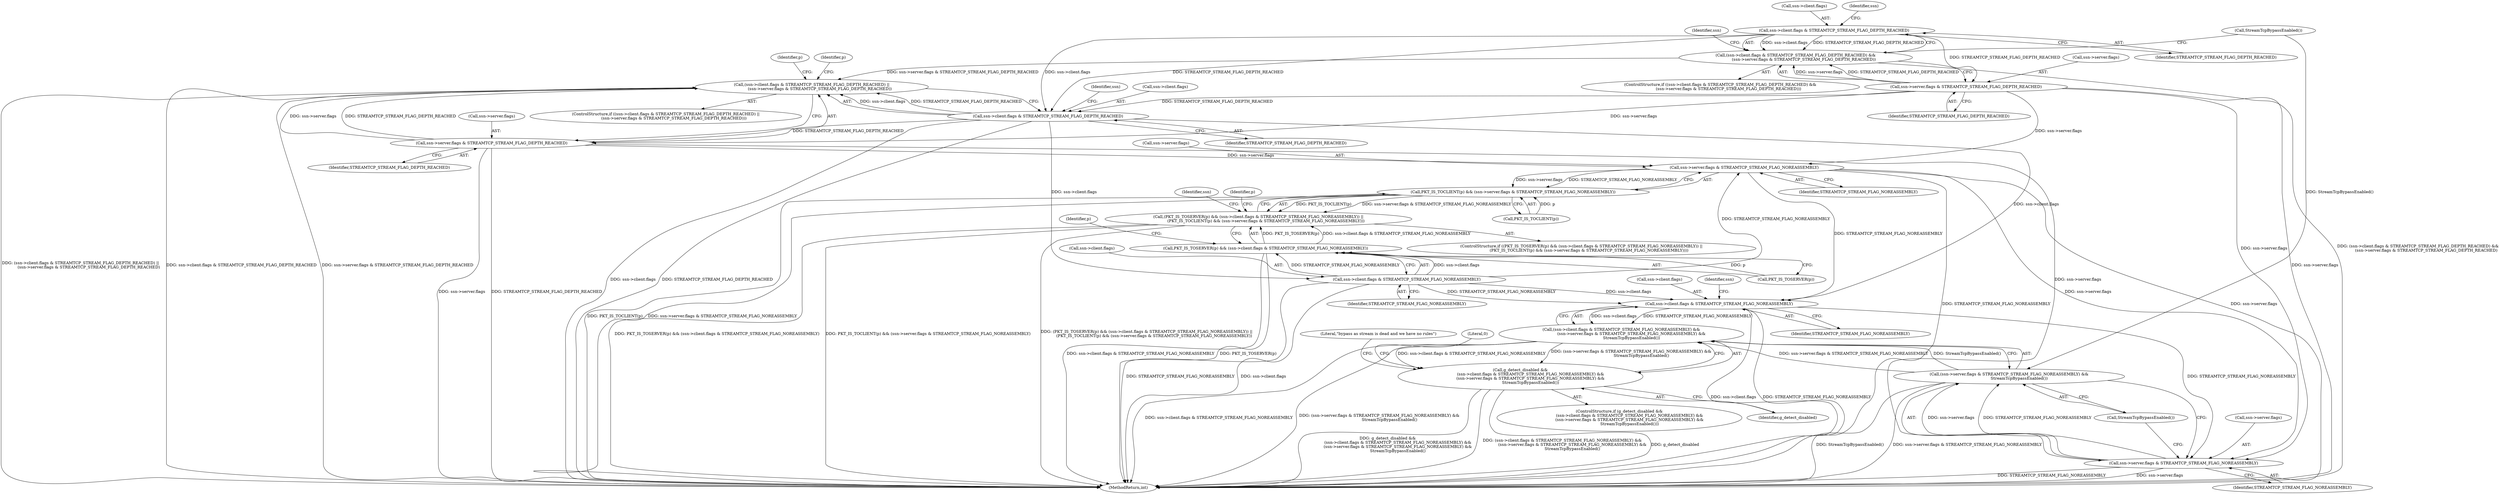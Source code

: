 digraph "0_suricata_843d0b7a10bb45627f94764a6c5d468a24143345@pointer" {
"1000609" [label="(Call,ssn->client.flags & STREAMTCP_STREAM_FLAG_DEPTH_REACHED)"];
"1000608" [label="(Call,(ssn->client.flags & STREAMTCP_STREAM_FLAG_DEPTH_REACHED) &&\n             (ssn->server.flags & STREAMTCP_STREAM_FLAG_DEPTH_REACHED))"];
"1000630" [label="(Call,(ssn->client.flags & STREAMTCP_STREAM_FLAG_DEPTH_REACHED) ||\n             (ssn->server.flags & STREAMTCP_STREAM_FLAG_DEPTH_REACHED))"];
"1000616" [label="(Call,ssn->server.flags & STREAMTCP_STREAM_FLAG_DEPTH_REACHED)"];
"1000631" [label="(Call,ssn->client.flags & STREAMTCP_STREAM_FLAG_DEPTH_REACHED)"];
"1000638" [label="(Call,ssn->server.flags & STREAMTCP_STREAM_FLAG_DEPTH_REACHED)"];
"1000666" [label="(Call,ssn->server.flags & STREAMTCP_STREAM_FLAG_NOREASSEMBLY)"];
"1000663" [label="(Call,PKT_IS_TOCLIENT(p) && (ssn->server.flags & STREAMTCP_STREAM_FLAG_NOREASSEMBLY))"];
"1000652" [label="(Call,(PKT_IS_TOSERVER(p) && (ssn->client.flags & STREAMTCP_STREAM_FLAG_NOREASSEMBLY)) ||\n            (PKT_IS_TOCLIENT(p) && (ssn->server.flags & STREAMTCP_STREAM_FLAG_NOREASSEMBLY)))"];
"1000696" [label="(Call,ssn->client.flags & STREAMTCP_STREAM_FLAG_NOREASSEMBLY)"];
"1000695" [label="(Call,(ssn->client.flags & STREAMTCP_STREAM_FLAG_NOREASSEMBLY) &&\n                (ssn->server.flags & STREAMTCP_STREAM_FLAG_NOREASSEMBLY) &&\n                StreamTcpBypassEnabled())"];
"1000693" [label="(Call,g_detect_disabled &&\n                (ssn->client.flags & STREAMTCP_STREAM_FLAG_NOREASSEMBLY) &&\n                (ssn->server.flags & STREAMTCP_STREAM_FLAG_NOREASSEMBLY) &&\n                StreamTcpBypassEnabled())"];
"1000704" [label="(Call,ssn->server.flags & STREAMTCP_STREAM_FLAG_NOREASSEMBLY)"];
"1000703" [label="(Call,(ssn->server.flags & STREAMTCP_STREAM_FLAG_NOREASSEMBLY) &&\n                StreamTcpBypassEnabled())"];
"1000656" [label="(Call,ssn->client.flags & STREAMTCP_STREAM_FLAG_NOREASSEMBLY)"];
"1000653" [label="(Call,PKT_IS_TOSERVER(p) && (ssn->client.flags & STREAMTCP_STREAM_FLAG_NOREASSEMBLY))"];
"1000637" [label="(Identifier,STREAMTCP_STREAM_FLAG_DEPTH_REACHED)"];
"1000693" [label="(Call,g_detect_disabled &&\n                (ssn->client.flags & STREAMTCP_STREAM_FLAG_NOREASSEMBLY) &&\n                (ssn->server.flags & STREAMTCP_STREAM_FLAG_NOREASSEMBLY) &&\n                StreamTcpBypassEnabled())"];
"1000616" [label="(Call,ssn->server.flags & STREAMTCP_STREAM_FLAG_DEPTH_REACHED)"];
"1000609" [label="(Call,ssn->client.flags & STREAMTCP_STREAM_FLAG_DEPTH_REACHED)"];
"1000676" [label="(Identifier,p)"];
"1000702" [label="(Identifier,STREAMTCP_STREAM_FLAG_NOREASSEMBLY)"];
"1000615" [label="(Identifier,STREAMTCP_STREAM_FLAG_DEPTH_REACHED)"];
"1000664" [label="(Call,PKT_IS_TOCLIENT(p))"];
"1000638" [label="(Call,ssn->server.flags & STREAMTCP_STREAM_FLAG_DEPTH_REACHED)"];
"1000764" [label="(MethodReturn,int)"];
"1000666" [label="(Call,ssn->server.flags & STREAMTCP_STREAM_FLAG_NOREASSEMBLY)"];
"1000617" [label="(Call,ssn->server.flags)"];
"1000610" [label="(Call,ssn->client.flags)"];
"1000682" [label="(Identifier,ssn)"];
"1000714" [label="(Literal,\"bypass as stream is dead and we have no rules\")"];
"1000651" [label="(ControlStructure,if ((PKT_IS_TOSERVER(p) && (ssn->client.flags & STREAMTCP_STREAM_FLAG_NOREASSEMBLY)) ||\n            (PKT_IS_TOCLIENT(p) && (ssn->server.flags & STREAMTCP_STREAM_FLAG_NOREASSEMBLY))))"];
"1000657" [label="(Call,ssn->client.flags)"];
"1000656" [label="(Call,ssn->client.flags & STREAMTCP_STREAM_FLAG_NOREASSEMBLY)"];
"1000667" [label="(Call,ssn->server.flags)"];
"1000630" [label="(Call,(ssn->client.flags & STREAMTCP_STREAM_FLAG_DEPTH_REACHED) ||\n             (ssn->server.flags & STREAMTCP_STREAM_FLAG_DEPTH_REACHED))"];
"1000711" [label="(Call,StreamTcpBypassEnabled())"];
"1000625" [label="(Call,StreamTcpBypassEnabled())"];
"1000622" [label="(Identifier,STREAMTCP_STREAM_FLAG_DEPTH_REACHED)"];
"1000655" [label="(Identifier,p)"];
"1000704" [label="(Call,ssn->server.flags & STREAMTCP_STREAM_FLAG_NOREASSEMBLY)"];
"1000654" [label="(Call,PKT_IS_TOSERVER(p))"];
"1000663" [label="(Call,PKT_IS_TOCLIENT(p) && (ssn->server.flags & STREAMTCP_STREAM_FLAG_NOREASSEMBLY))"];
"1000631" [label="(Call,ssn->client.flags & STREAMTCP_STREAM_FLAG_DEPTH_REACHED)"];
"1000607" [label="(ControlStructure,if ((ssn->client.flags & STREAMTCP_STREAM_FLAG_DEPTH_REACHED) &&\n             (ssn->server.flags & STREAMTCP_STREAM_FLAG_DEPTH_REACHED)))"];
"1000697" [label="(Call,ssn->client.flags)"];
"1000641" [label="(Identifier,ssn)"];
"1000705" [label="(Call,ssn->server.flags)"];
"1000629" [label="(ControlStructure,if ((ssn->client.flags & STREAMTCP_STREAM_FLAG_DEPTH_REACHED) ||\n             (ssn->server.flags & STREAMTCP_STREAM_FLAG_DEPTH_REACHED)))"];
"1000707" [label="(Identifier,ssn)"];
"1000608" [label="(Call,(ssn->client.flags & STREAMTCP_STREAM_FLAG_DEPTH_REACHED) &&\n             (ssn->server.flags & STREAMTCP_STREAM_FLAG_DEPTH_REACHED))"];
"1000619" [label="(Identifier,ssn)"];
"1000634" [label="(Identifier,ssn)"];
"1000696" [label="(Call,ssn->client.flags & STREAMTCP_STREAM_FLAG_NOREASSEMBLY)"];
"1000648" [label="(Identifier,p)"];
"1000718" [label="(Literal,0)"];
"1000644" [label="(Identifier,STREAMTCP_STREAM_FLAG_DEPTH_REACHED)"];
"1000639" [label="(Call,ssn->server.flags)"];
"1000632" [label="(Call,ssn->client.flags)"];
"1000692" [label="(ControlStructure,if (g_detect_disabled &&\n                (ssn->client.flags & STREAMTCP_STREAM_FLAG_NOREASSEMBLY) &&\n                (ssn->server.flags & STREAMTCP_STREAM_FLAG_NOREASSEMBLY) &&\n                StreamTcpBypassEnabled()))"];
"1000665" [label="(Identifier,p)"];
"1000695" [label="(Call,(ssn->client.flags & STREAMTCP_STREAM_FLAG_NOREASSEMBLY) &&\n                (ssn->server.flags & STREAMTCP_STREAM_FLAG_NOREASSEMBLY) &&\n                StreamTcpBypassEnabled())"];
"1000653" [label="(Call,PKT_IS_TOSERVER(p) && (ssn->client.flags & STREAMTCP_STREAM_FLAG_NOREASSEMBLY))"];
"1000703" [label="(Call,(ssn->server.flags & STREAMTCP_STREAM_FLAG_NOREASSEMBLY) &&\n                StreamTcpBypassEnabled())"];
"1000710" [label="(Identifier,STREAMTCP_STREAM_FLAG_NOREASSEMBLY)"];
"1000662" [label="(Identifier,STREAMTCP_STREAM_FLAG_NOREASSEMBLY)"];
"1000672" [label="(Identifier,STREAMTCP_STREAM_FLAG_NOREASSEMBLY)"];
"1000694" [label="(Identifier,g_detect_disabled)"];
"1000652" [label="(Call,(PKT_IS_TOSERVER(p) && (ssn->client.flags & STREAMTCP_STREAM_FLAG_NOREASSEMBLY)) ||\n            (PKT_IS_TOCLIENT(p) && (ssn->server.flags & STREAMTCP_STREAM_FLAG_NOREASSEMBLY)))"];
"1000609" -> "1000608"  [label="AST: "];
"1000609" -> "1000615"  [label="CFG: "];
"1000610" -> "1000609"  [label="AST: "];
"1000615" -> "1000609"  [label="AST: "];
"1000619" -> "1000609"  [label="CFG: "];
"1000608" -> "1000609"  [label="CFG: "];
"1000609" -> "1000608"  [label="DDG: ssn->client.flags"];
"1000609" -> "1000608"  [label="DDG: STREAMTCP_STREAM_FLAG_DEPTH_REACHED"];
"1000609" -> "1000616"  [label="DDG: STREAMTCP_STREAM_FLAG_DEPTH_REACHED"];
"1000609" -> "1000631"  [label="DDG: ssn->client.flags"];
"1000609" -> "1000631"  [label="DDG: STREAMTCP_STREAM_FLAG_DEPTH_REACHED"];
"1000608" -> "1000607"  [label="AST: "];
"1000608" -> "1000616"  [label="CFG: "];
"1000616" -> "1000608"  [label="AST: "];
"1000625" -> "1000608"  [label="CFG: "];
"1000634" -> "1000608"  [label="CFG: "];
"1000608" -> "1000764"  [label="DDG: (ssn->client.flags & STREAMTCP_STREAM_FLAG_DEPTH_REACHED) &&\n             (ssn->server.flags & STREAMTCP_STREAM_FLAG_DEPTH_REACHED)"];
"1000616" -> "1000608"  [label="DDG: ssn->server.flags"];
"1000616" -> "1000608"  [label="DDG: STREAMTCP_STREAM_FLAG_DEPTH_REACHED"];
"1000608" -> "1000630"  [label="DDG: ssn->server.flags & STREAMTCP_STREAM_FLAG_DEPTH_REACHED"];
"1000630" -> "1000629"  [label="AST: "];
"1000630" -> "1000631"  [label="CFG: "];
"1000630" -> "1000638"  [label="CFG: "];
"1000631" -> "1000630"  [label="AST: "];
"1000638" -> "1000630"  [label="AST: "];
"1000648" -> "1000630"  [label="CFG: "];
"1000655" -> "1000630"  [label="CFG: "];
"1000630" -> "1000764"  [label="DDG: ssn->server.flags & STREAMTCP_STREAM_FLAG_DEPTH_REACHED"];
"1000630" -> "1000764"  [label="DDG: (ssn->client.flags & STREAMTCP_STREAM_FLAG_DEPTH_REACHED) ||\n             (ssn->server.flags & STREAMTCP_STREAM_FLAG_DEPTH_REACHED)"];
"1000630" -> "1000764"  [label="DDG: ssn->client.flags & STREAMTCP_STREAM_FLAG_DEPTH_REACHED"];
"1000631" -> "1000630"  [label="DDG: ssn->client.flags"];
"1000631" -> "1000630"  [label="DDG: STREAMTCP_STREAM_FLAG_DEPTH_REACHED"];
"1000638" -> "1000630"  [label="DDG: ssn->server.flags"];
"1000638" -> "1000630"  [label="DDG: STREAMTCP_STREAM_FLAG_DEPTH_REACHED"];
"1000616" -> "1000622"  [label="CFG: "];
"1000617" -> "1000616"  [label="AST: "];
"1000622" -> "1000616"  [label="AST: "];
"1000616" -> "1000764"  [label="DDG: ssn->server.flags"];
"1000616" -> "1000631"  [label="DDG: STREAMTCP_STREAM_FLAG_DEPTH_REACHED"];
"1000616" -> "1000638"  [label="DDG: ssn->server.flags"];
"1000616" -> "1000666"  [label="DDG: ssn->server.flags"];
"1000616" -> "1000704"  [label="DDG: ssn->server.flags"];
"1000631" -> "1000637"  [label="CFG: "];
"1000632" -> "1000631"  [label="AST: "];
"1000637" -> "1000631"  [label="AST: "];
"1000641" -> "1000631"  [label="CFG: "];
"1000631" -> "1000764"  [label="DDG: ssn->client.flags"];
"1000631" -> "1000764"  [label="DDG: STREAMTCP_STREAM_FLAG_DEPTH_REACHED"];
"1000631" -> "1000638"  [label="DDG: STREAMTCP_STREAM_FLAG_DEPTH_REACHED"];
"1000631" -> "1000656"  [label="DDG: ssn->client.flags"];
"1000631" -> "1000696"  [label="DDG: ssn->client.flags"];
"1000638" -> "1000644"  [label="CFG: "];
"1000639" -> "1000638"  [label="AST: "];
"1000644" -> "1000638"  [label="AST: "];
"1000638" -> "1000764"  [label="DDG: ssn->server.flags"];
"1000638" -> "1000764"  [label="DDG: STREAMTCP_STREAM_FLAG_DEPTH_REACHED"];
"1000638" -> "1000666"  [label="DDG: ssn->server.flags"];
"1000638" -> "1000704"  [label="DDG: ssn->server.flags"];
"1000666" -> "1000663"  [label="AST: "];
"1000666" -> "1000672"  [label="CFG: "];
"1000667" -> "1000666"  [label="AST: "];
"1000672" -> "1000666"  [label="AST: "];
"1000663" -> "1000666"  [label="CFG: "];
"1000666" -> "1000764"  [label="DDG: STREAMTCP_STREAM_FLAG_NOREASSEMBLY"];
"1000666" -> "1000764"  [label="DDG: ssn->server.flags"];
"1000666" -> "1000663"  [label="DDG: ssn->server.flags"];
"1000666" -> "1000663"  [label="DDG: STREAMTCP_STREAM_FLAG_NOREASSEMBLY"];
"1000656" -> "1000666"  [label="DDG: STREAMTCP_STREAM_FLAG_NOREASSEMBLY"];
"1000666" -> "1000696"  [label="DDG: STREAMTCP_STREAM_FLAG_NOREASSEMBLY"];
"1000666" -> "1000704"  [label="DDG: ssn->server.flags"];
"1000663" -> "1000652"  [label="AST: "];
"1000663" -> "1000664"  [label="CFG: "];
"1000664" -> "1000663"  [label="AST: "];
"1000652" -> "1000663"  [label="CFG: "];
"1000663" -> "1000764"  [label="DDG: PKT_IS_TOCLIENT(p)"];
"1000663" -> "1000764"  [label="DDG: ssn->server.flags & STREAMTCP_STREAM_FLAG_NOREASSEMBLY"];
"1000663" -> "1000652"  [label="DDG: PKT_IS_TOCLIENT(p)"];
"1000663" -> "1000652"  [label="DDG: ssn->server.flags & STREAMTCP_STREAM_FLAG_NOREASSEMBLY"];
"1000664" -> "1000663"  [label="DDG: p"];
"1000652" -> "1000651"  [label="AST: "];
"1000652" -> "1000653"  [label="CFG: "];
"1000653" -> "1000652"  [label="AST: "];
"1000676" -> "1000652"  [label="CFG: "];
"1000682" -> "1000652"  [label="CFG: "];
"1000652" -> "1000764"  [label="DDG: PKT_IS_TOCLIENT(p) && (ssn->server.flags & STREAMTCP_STREAM_FLAG_NOREASSEMBLY)"];
"1000652" -> "1000764"  [label="DDG: (PKT_IS_TOSERVER(p) && (ssn->client.flags & STREAMTCP_STREAM_FLAG_NOREASSEMBLY)) ||\n            (PKT_IS_TOCLIENT(p) && (ssn->server.flags & STREAMTCP_STREAM_FLAG_NOREASSEMBLY))"];
"1000652" -> "1000764"  [label="DDG: PKT_IS_TOSERVER(p) && (ssn->client.flags & STREAMTCP_STREAM_FLAG_NOREASSEMBLY)"];
"1000653" -> "1000652"  [label="DDG: PKT_IS_TOSERVER(p)"];
"1000653" -> "1000652"  [label="DDG: ssn->client.flags & STREAMTCP_STREAM_FLAG_NOREASSEMBLY"];
"1000696" -> "1000695"  [label="AST: "];
"1000696" -> "1000702"  [label="CFG: "];
"1000697" -> "1000696"  [label="AST: "];
"1000702" -> "1000696"  [label="AST: "];
"1000707" -> "1000696"  [label="CFG: "];
"1000695" -> "1000696"  [label="CFG: "];
"1000696" -> "1000764"  [label="DDG: ssn->client.flags"];
"1000696" -> "1000764"  [label="DDG: STREAMTCP_STREAM_FLAG_NOREASSEMBLY"];
"1000696" -> "1000695"  [label="DDG: ssn->client.flags"];
"1000696" -> "1000695"  [label="DDG: STREAMTCP_STREAM_FLAG_NOREASSEMBLY"];
"1000656" -> "1000696"  [label="DDG: ssn->client.flags"];
"1000656" -> "1000696"  [label="DDG: STREAMTCP_STREAM_FLAG_NOREASSEMBLY"];
"1000696" -> "1000704"  [label="DDG: STREAMTCP_STREAM_FLAG_NOREASSEMBLY"];
"1000695" -> "1000693"  [label="AST: "];
"1000695" -> "1000703"  [label="CFG: "];
"1000703" -> "1000695"  [label="AST: "];
"1000693" -> "1000695"  [label="CFG: "];
"1000695" -> "1000764"  [label="DDG: ssn->client.flags & STREAMTCP_STREAM_FLAG_NOREASSEMBLY"];
"1000695" -> "1000764"  [label="DDG: (ssn->server.flags & STREAMTCP_STREAM_FLAG_NOREASSEMBLY) &&\n                StreamTcpBypassEnabled()"];
"1000695" -> "1000693"  [label="DDG: ssn->client.flags & STREAMTCP_STREAM_FLAG_NOREASSEMBLY"];
"1000695" -> "1000693"  [label="DDG: (ssn->server.flags & STREAMTCP_STREAM_FLAG_NOREASSEMBLY) &&\n                StreamTcpBypassEnabled()"];
"1000703" -> "1000695"  [label="DDG: ssn->server.flags & STREAMTCP_STREAM_FLAG_NOREASSEMBLY"];
"1000703" -> "1000695"  [label="DDG: StreamTcpBypassEnabled()"];
"1000693" -> "1000692"  [label="AST: "];
"1000693" -> "1000694"  [label="CFG: "];
"1000694" -> "1000693"  [label="AST: "];
"1000714" -> "1000693"  [label="CFG: "];
"1000718" -> "1000693"  [label="CFG: "];
"1000693" -> "1000764"  [label="DDG: g_detect_disabled &&\n                (ssn->client.flags & STREAMTCP_STREAM_FLAG_NOREASSEMBLY) &&\n                (ssn->server.flags & STREAMTCP_STREAM_FLAG_NOREASSEMBLY) &&\n                StreamTcpBypassEnabled()"];
"1000693" -> "1000764"  [label="DDG: (ssn->client.flags & STREAMTCP_STREAM_FLAG_NOREASSEMBLY) &&\n                (ssn->server.flags & STREAMTCP_STREAM_FLAG_NOREASSEMBLY) &&\n                StreamTcpBypassEnabled()"];
"1000693" -> "1000764"  [label="DDG: g_detect_disabled"];
"1000704" -> "1000703"  [label="AST: "];
"1000704" -> "1000710"  [label="CFG: "];
"1000705" -> "1000704"  [label="AST: "];
"1000710" -> "1000704"  [label="AST: "];
"1000711" -> "1000704"  [label="CFG: "];
"1000703" -> "1000704"  [label="CFG: "];
"1000704" -> "1000764"  [label="DDG: STREAMTCP_STREAM_FLAG_NOREASSEMBLY"];
"1000704" -> "1000764"  [label="DDG: ssn->server.flags"];
"1000704" -> "1000703"  [label="DDG: ssn->server.flags"];
"1000704" -> "1000703"  [label="DDG: STREAMTCP_STREAM_FLAG_NOREASSEMBLY"];
"1000703" -> "1000711"  [label="CFG: "];
"1000711" -> "1000703"  [label="AST: "];
"1000703" -> "1000764"  [label="DDG: StreamTcpBypassEnabled()"];
"1000703" -> "1000764"  [label="DDG: ssn->server.flags & STREAMTCP_STREAM_FLAG_NOREASSEMBLY"];
"1000625" -> "1000703"  [label="DDG: StreamTcpBypassEnabled()"];
"1000656" -> "1000653"  [label="AST: "];
"1000656" -> "1000662"  [label="CFG: "];
"1000657" -> "1000656"  [label="AST: "];
"1000662" -> "1000656"  [label="AST: "];
"1000653" -> "1000656"  [label="CFG: "];
"1000656" -> "1000764"  [label="DDG: STREAMTCP_STREAM_FLAG_NOREASSEMBLY"];
"1000656" -> "1000764"  [label="DDG: ssn->client.flags"];
"1000656" -> "1000653"  [label="DDG: ssn->client.flags"];
"1000656" -> "1000653"  [label="DDG: STREAMTCP_STREAM_FLAG_NOREASSEMBLY"];
"1000653" -> "1000654"  [label="CFG: "];
"1000654" -> "1000653"  [label="AST: "];
"1000665" -> "1000653"  [label="CFG: "];
"1000653" -> "1000764"  [label="DDG: ssn->client.flags & STREAMTCP_STREAM_FLAG_NOREASSEMBLY"];
"1000653" -> "1000764"  [label="DDG: PKT_IS_TOSERVER(p)"];
"1000654" -> "1000653"  [label="DDG: p"];
}
